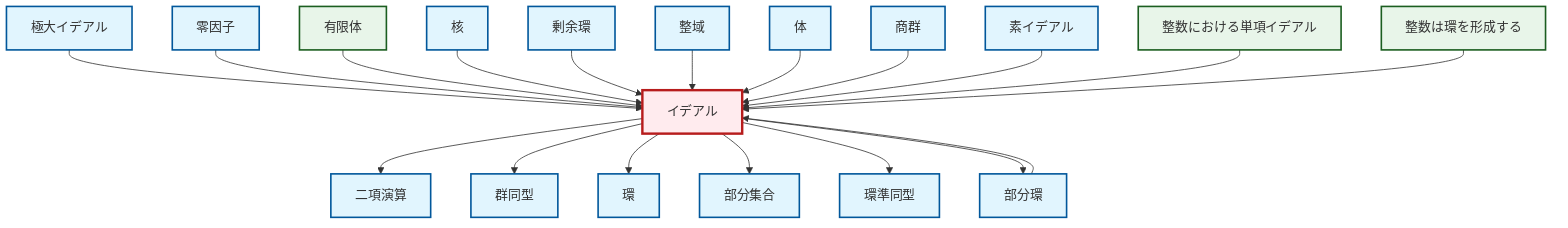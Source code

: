 graph TD
    classDef definition fill:#e1f5fe,stroke:#01579b,stroke-width:2px
    classDef theorem fill:#f3e5f5,stroke:#4a148c,stroke-width:2px
    classDef axiom fill:#fff3e0,stroke:#e65100,stroke-width:2px
    classDef example fill:#e8f5e9,stroke:#1b5e20,stroke-width:2px
    classDef current fill:#ffebee,stroke:#b71c1c,stroke-width:3px
    def-prime-ideal["素イデアル"]:::definition
    def-quotient-ring["剰余環"]:::definition
    def-kernel["核"]:::definition
    def-ring["環"]:::definition
    def-isomorphism["群同型"]:::definition
    def-subring["部分環"]:::definition
    def-subset["部分集合"]:::definition
    def-maximal-ideal["極大イデアル"]:::definition
    def-zero-divisor["零因子"]:::definition
    ex-finite-field["有限体"]:::example
    ex-integers-ring["整数は環を形成する"]:::example
    def-integral-domain["整域"]:::definition
    ex-principal-ideal["整数における単項イデアル"]:::example
    def-ring-homomorphism["環準同型"]:::definition
    def-field["体"]:::definition
    def-ideal["イデアル"]:::definition
    def-quotient-group["商群"]:::definition
    def-binary-operation["二項演算"]:::definition
    def-ideal --> def-binary-operation
    def-maximal-ideal --> def-ideal
    def-zero-divisor --> def-ideal
    def-ideal --> def-isomorphism
    ex-finite-field --> def-ideal
    def-kernel --> def-ideal
    def-ideal --> def-ring
    def-ideal --> def-subset
    def-quotient-ring --> def-ideal
    def-integral-domain --> def-ideal
    def-field --> def-ideal
    def-quotient-group --> def-ideal
    def-ideal --> def-ring-homomorphism
    def-prime-ideal --> def-ideal
    def-subring --> def-ideal
    ex-principal-ideal --> def-ideal
    def-ideal --> def-subring
    ex-integers-ring --> def-ideal
    class def-ideal current